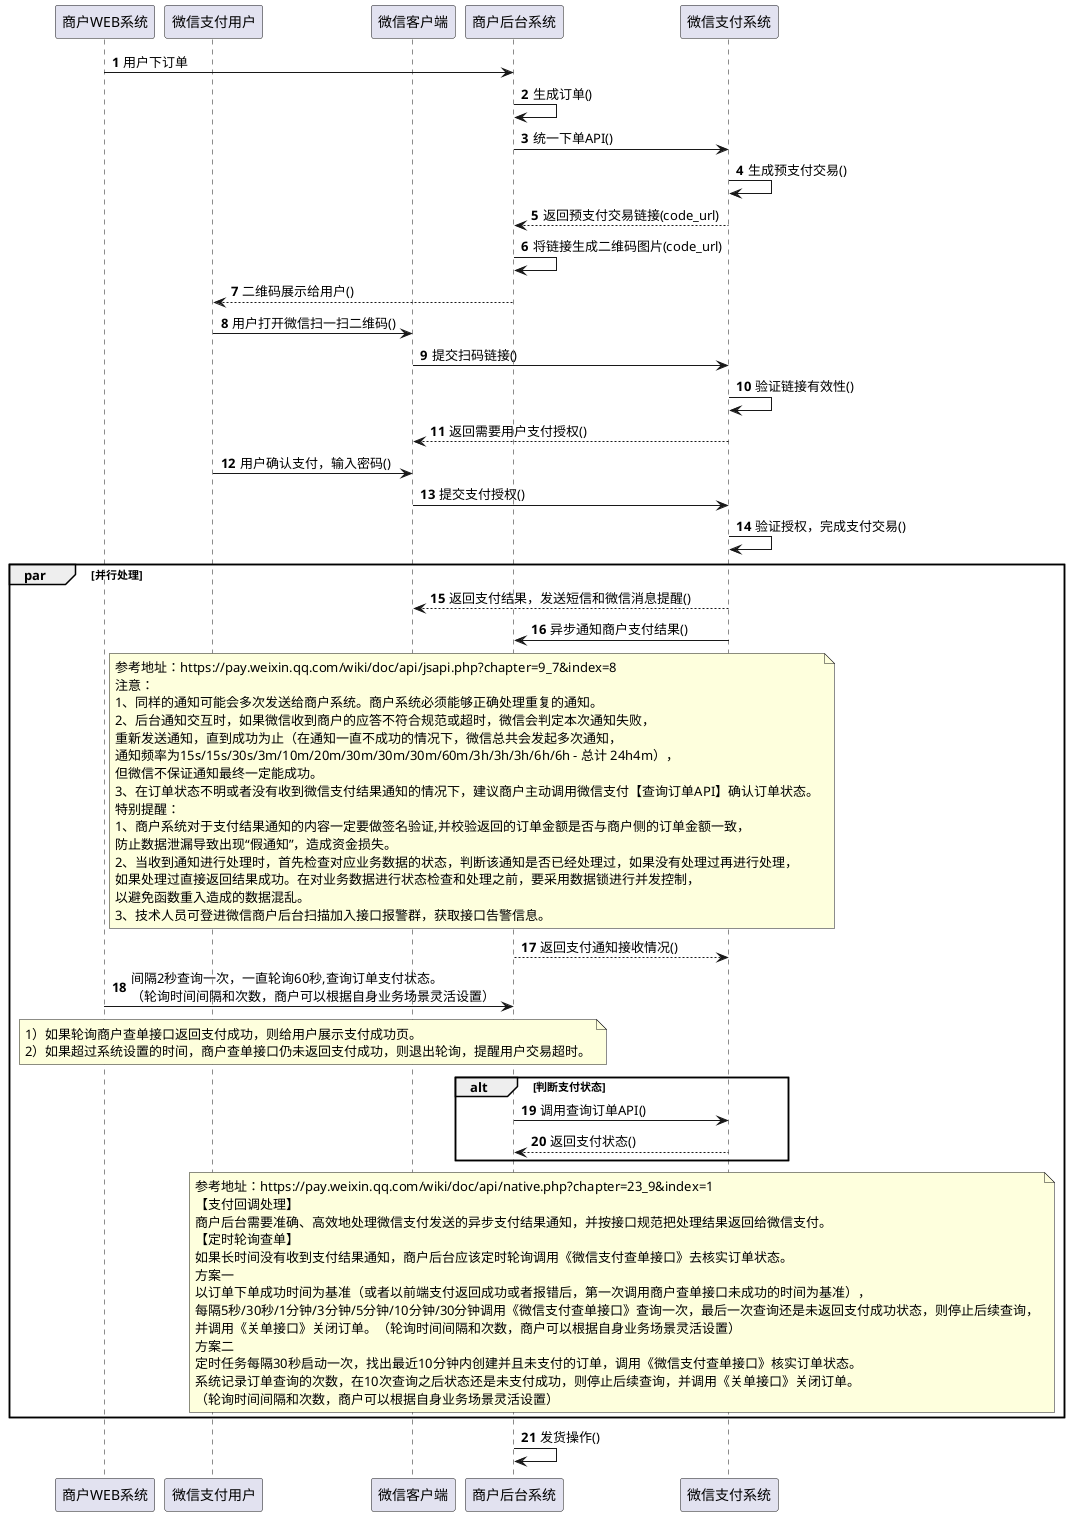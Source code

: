 @startuml
'https://plantuml.com/sequence-diagram

autonumber
participant 商户WEB系统 as A
participant 微信支付用户 as B
participant 微信客户端 as C
participant 商户后台系统 as D
participant 微信支付系统 as E
A -> D: 用户下订单
D -> D: 生成订单()
D -> E: 统一下单API()
E -> E: 生成预支付交易()
D <-- E: 返回预支付交易链接(code_url)
D -> D: 将链接生成二维码图片(code_url)
B <-- D: 二维码展示给用户()
B -> C: 用户打开微信扫一扫二维码()
C -> E: 提交扫码链接()
E -> E: 验证链接有效性()
C <-- E: 返回需要用户支付授权()
B -> C: 用户确认支付，输入密码()
C -> E: 提交支付授权()
E -> E: 验证授权，完成支付交易()
par 并行处理
    C <-- E: 返回支付结果，发送短信和微信消息提醒()
    D <- E: 异步通知商户支付结果()
    note over B,E
        参考地址：https://pay.weixin.qq.com/wiki/doc/api/jsapi.php?chapter=9_7&index=8
        注意：
        1、同样的通知可能会多次发送给商户系统。商户系统必须能够正确处理重复的通知。
        2、后台通知交互时，如果微信收到商户的应答不符合规范或超时，微信会判定本次通知失败，
        重新发送通知，直到成功为止（在通知一直不成功的情况下，微信总共会发起多次通知，
        通知频率为15s/15s/30s/3m/10m/20m/30m/30m/30m/60m/3h/3h/3h/6h/6h - 总计 24h4m），
        但微信不保证通知最终一定能成功。
        3、在订单状态不明或者没有收到微信支付结果通知的情况下，建议商户主动调用微信支付【查询订单API】确认订单状态。
        特别提醒：
        1、商户系统对于支付结果通知的内容一定要做签名验证,并校验返回的订单金额是否与商户侧的订单金额一致，
        防止数据泄漏导致出现“假通知”，造成资金损失。
        2、当收到通知进行处理时，首先检查对应业务数据的状态，判断该通知是否已经处理过，如果没有处理过再进行处理，
        如果处理过直接返回结果成功。在对业务数据进行状态检查和处理之前，要采用数据锁进行并发控制，
        以避免函数重入造成的数据混乱。
        3、技术人员可登进微信商户后台扫描加入接口报警群，获取接口告警信息。
     end note
    D --> E: 返回支付通知接收情况()
    A -> D: 间隔2秒查询一次，一直轮询60秒,查询订单支付状态。\n（轮询时间间隔和次数，商户可以根据自身业务场景灵活设置）
    note over B,C
    1）如果轮询商户查单接口返回支付成功，则给用户展示支付成功页。
    2）如果超过系统设置的时间，商户查单接口仍未返回支付成功，则退出轮询，提醒用户交易超时。
    end note
    alt 判断支付状态
        D -> E: 调用查询订单API()
        D <-- E: 返回支付状态()
    end
    note over D,E
    参考地址：https://pay.weixin.qq.com/wiki/doc/api/native.php?chapter=23_9&index=1
    【支付回调处理】
    商户后台需要准确、高效地处理微信支付发送的异步支付结果通知，并按接口规范把处理结果返回给微信支付。
    【定时轮询查单】
    如果长时间没有收到支付结果通知，商户后台应该定时轮询调用《微信支付查单接口》去核实订单状态。
    方案一
    以订单下单成功时间为基准（或者以前端支付返回成功或者报错后，第一次调用商户查单接口未成功的时间为基准），
    每隔5秒/30秒/1分钟/3分钟/5分钟/10分钟/30分钟调用《微信支付查单接口》查询一次，最后一次查询还是未返回支付成功状态，则停止后续查询，
    并调用《关单接口》关闭订单。（轮询时间间隔和次数，商户可以根据自身业务场景灵活设置）
    方案二
    定时任务每隔30秒启动一次，找出最近10分钟内创建并且未支付的订单，调用《微信支付查单接口》核实订单状态。
    系统记录订单查询的次数，在10次查询之后状态还是未支付成功，则停止后续查询，并调用《关单接口》关闭订单。
    （轮询时间间隔和次数，商户可以根据自身业务场景灵活设置）
    end note
end
D -> D: 发货操作()
@enduml
